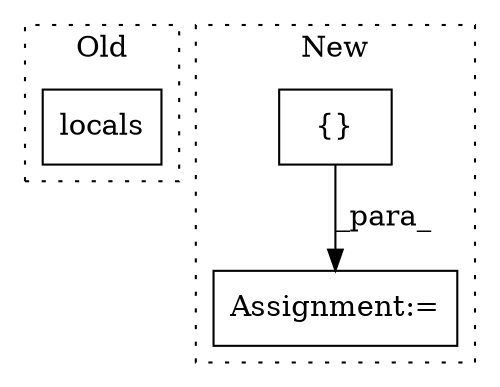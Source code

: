 digraph G {
subgraph cluster0 {
1 [label="locals" a="32" s="8798" l="8" shape="box"];
label = "Old";
style="dotted";
}
subgraph cluster1 {
2 [label="{}" a="4" s="8519,8570" l="8,2" shape="box"];
3 [label="Assignment:=" a="7" s="8501" l="1" shape="box"];
label = "New";
style="dotted";
}
2 -> 3 [label="_para_"];
}